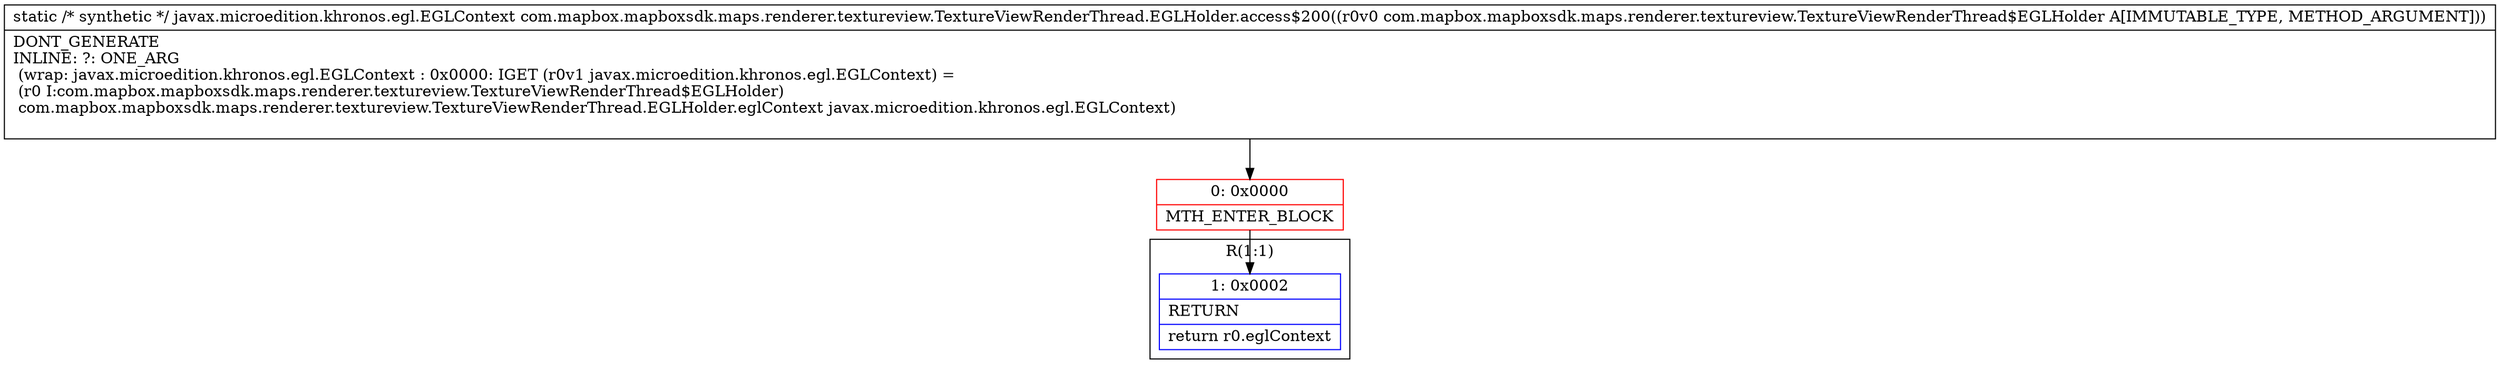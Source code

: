 digraph "CFG forcom.mapbox.mapboxsdk.maps.renderer.textureview.TextureViewRenderThread.EGLHolder.access$200(Lcom\/mapbox\/mapboxsdk\/maps\/renderer\/textureview\/TextureViewRenderThread$EGLHolder;)Ljavax\/microedition\/khronos\/egl\/EGLContext;" {
subgraph cluster_Region_1376315310 {
label = "R(1:1)";
node [shape=record,color=blue];
Node_1 [shape=record,label="{1\:\ 0x0002|RETURN\l|return r0.eglContext\l}"];
}
Node_0 [shape=record,color=red,label="{0\:\ 0x0000|MTH_ENTER_BLOCK\l}"];
MethodNode[shape=record,label="{static \/* synthetic *\/ javax.microedition.khronos.egl.EGLContext com.mapbox.mapboxsdk.maps.renderer.textureview.TextureViewRenderThread.EGLHolder.access$200((r0v0 com.mapbox.mapboxsdk.maps.renderer.textureview.TextureViewRenderThread$EGLHolder A[IMMUTABLE_TYPE, METHOD_ARGUMENT]))  | DONT_GENERATE\lINLINE: ?: ONE_ARG  \l  (wrap: javax.microedition.khronos.egl.EGLContext : 0x0000: IGET  (r0v1 javax.microedition.khronos.egl.EGLContext) = \l  (r0 I:com.mapbox.mapboxsdk.maps.renderer.textureview.TextureViewRenderThread$EGLHolder)\l com.mapbox.mapboxsdk.maps.renderer.textureview.TextureViewRenderThread.EGLHolder.eglContext javax.microedition.khronos.egl.EGLContext)\l\l}"];
MethodNode -> Node_0;
Node_0 -> Node_1;
}

